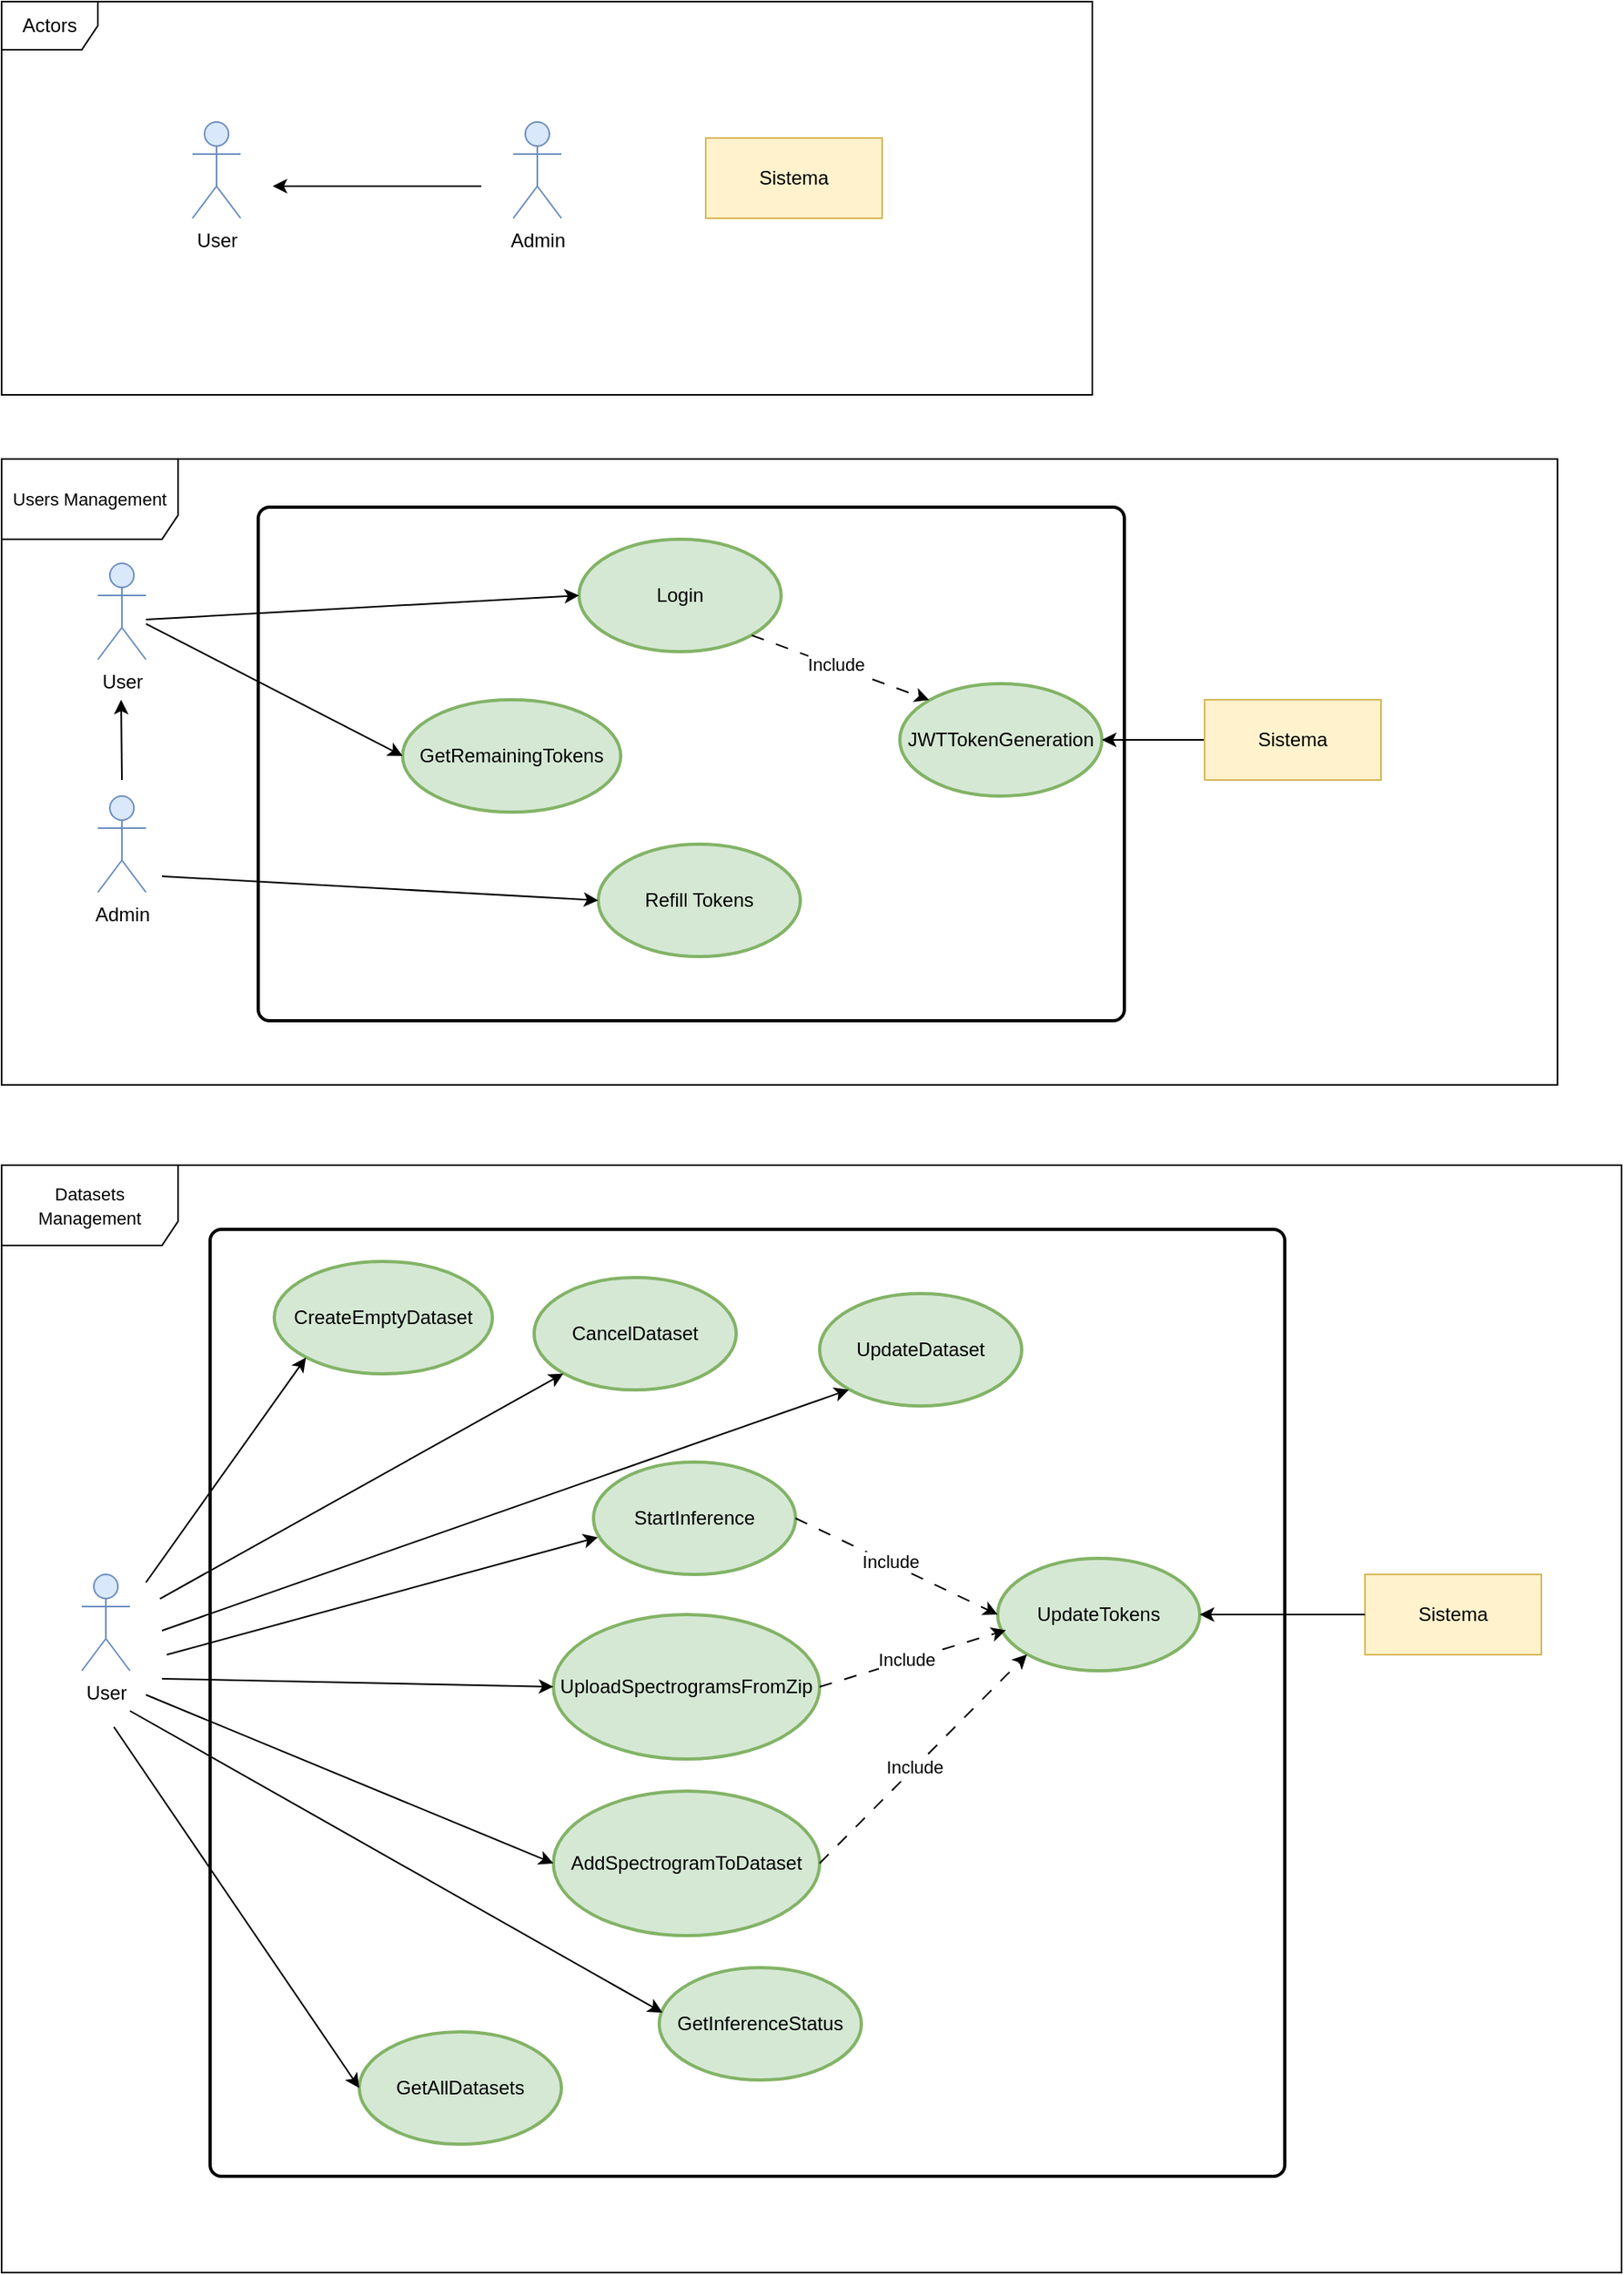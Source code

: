<mxfile version="24.7.0" type="google">
  <diagram name="Pagina-1" id="-6r_j8z59QrGFmpx3U5O">
    <mxGraphModel grid="1" page="1" gridSize="10" guides="1" tooltips="1" connect="1" arrows="1" fold="1" pageScale="1" pageWidth="827" pageHeight="1169" math="0" shadow="0">
      <root>
        <mxCell id="0" />
        <mxCell id="1" parent="0" />
        <mxCell id="BoUPsW9iaZvLzsnQoqL9-16" value="" style="rounded=1;whiteSpace=wrap;html=1;absoluteArcSize=1;arcSize=14;strokeWidth=2;fillColor=none;" vertex="1" parent="1">
          <mxGeometry x="240" y="390" width="540" height="320" as="geometry" />
        </mxCell>
        <mxCell id="BoUPsW9iaZvLzsnQoqL9-1" value="User" style="shape=umlActor;verticalLabelPosition=bottom;verticalAlign=top;html=1;outlineConnect=0;fillColor=#dae8fc;strokeColor=#6c8ebf;" vertex="1" parent="1">
          <mxGeometry x="199" y="150" width="30" height="60" as="geometry" />
        </mxCell>
        <mxCell id="BoUPsW9iaZvLzsnQoqL9-2" value="Admin" style="shape=umlActor;verticalLabelPosition=bottom;verticalAlign=top;html=1;outlineConnect=0;fillColor=#dae8fc;strokeColor=#6c8ebf;" vertex="1" parent="1">
          <mxGeometry x="399" y="150" width="30" height="60" as="geometry" />
        </mxCell>
        <mxCell id="BoUPsW9iaZvLzsnQoqL9-3" value="Sistema" style="html=1;whiteSpace=wrap;fillColor=#fff2cc;strokeColor=#d6b656;" vertex="1" parent="1">
          <mxGeometry x="519" y="160" width="110" height="50" as="geometry" />
        </mxCell>
        <mxCell id="BoUPsW9iaZvLzsnQoqL9-4" value="" style="endArrow=classic;html=1;rounded=0;" edge="1" parent="1">
          <mxGeometry width="50" height="50" relative="1" as="geometry">
            <mxPoint x="379" y="190" as="sourcePoint" />
            <mxPoint x="249" y="190" as="targetPoint" />
          </mxGeometry>
        </mxCell>
        <mxCell id="BoUPsW9iaZvLzsnQoqL9-5" value="Actors" style="shape=umlFrame;whiteSpace=wrap;html=1;pointerEvents=0;" vertex="1" parent="1">
          <mxGeometry x="80" y="75" width="680" height="245" as="geometry" />
        </mxCell>
        <mxCell id="BoUPsW9iaZvLzsnQoqL9-6" value="User" style="shape=umlActor;verticalLabelPosition=bottom;verticalAlign=top;html=1;outlineConnect=0;fillColor=#dae8fc;strokeColor=#6c8ebf;" vertex="1" parent="1">
          <mxGeometry x="140" y="425" width="30" height="60" as="geometry" />
        </mxCell>
        <mxCell id="BoUPsW9iaZvLzsnQoqL9-7" value="Admin" style="shape=umlActor;verticalLabelPosition=bottom;verticalAlign=top;html=1;outlineConnect=0;fillColor=#dae8fc;strokeColor=#6c8ebf;" vertex="1" parent="1">
          <mxGeometry x="140" y="570" width="30" height="60" as="geometry" />
        </mxCell>
        <mxCell id="BoUPsW9iaZvLzsnQoqL9-9" value="" style="endArrow=classic;html=1;rounded=0;" edge="1" parent="1">
          <mxGeometry width="50" height="50" relative="1" as="geometry">
            <mxPoint x="155" y="560" as="sourcePoint" />
            <mxPoint x="154.5" y="510" as="targetPoint" />
          </mxGeometry>
        </mxCell>
        <mxCell id="BoUPsW9iaZvLzsnQoqL9-10" value="&lt;font style=&quot;font-size: 11px;&quot;&gt;Users Management&lt;/font&gt;" style="shape=umlFrame;whiteSpace=wrap;html=1;pointerEvents=0;width=110;height=50;" vertex="1" parent="1">
          <mxGeometry x="80" y="360" width="970" height="390" as="geometry" />
        </mxCell>
        <mxCell id="BoUPsW9iaZvLzsnQoqL9-13" value="Login" style="strokeWidth=2;html=1;shape=mxgraph.flowchart.start_1;whiteSpace=wrap;fillColor=#d5e8d4;strokeColor=#82b366;" vertex="1" parent="1">
          <mxGeometry x="440" y="410" width="126" height="70" as="geometry" />
        </mxCell>
        <mxCell id="BoUPsW9iaZvLzsnQoqL9-14" value="GetRemainingTokens" style="strokeWidth=2;html=1;shape=mxgraph.flowchart.start_1;whiteSpace=wrap;fillColor=#d5e8d4;strokeColor=#82b366;" vertex="1" parent="1">
          <mxGeometry x="330" y="510" width="136" height="70" as="geometry" />
        </mxCell>
        <mxCell id="BoUPsW9iaZvLzsnQoqL9-15" value="Refill Tokens" style="strokeWidth=2;html=1;shape=mxgraph.flowchart.start_1;whiteSpace=wrap;fillColor=#d5e8d4;strokeColor=#82b366;" vertex="1" parent="1">
          <mxGeometry x="452" y="600" width="126" height="70" as="geometry" />
        </mxCell>
        <mxCell id="BoUPsW9iaZvLzsnQoqL9-17" value="" style="endArrow=classic;html=1;rounded=0;entryX=0;entryY=0.5;entryDx=0;entryDy=0;entryPerimeter=0;" edge="1" parent="1" target="BoUPsW9iaZvLzsnQoqL9-13">
          <mxGeometry width="50" height="50" relative="1" as="geometry">
            <mxPoint x="170" y="460" as="sourcePoint" />
            <mxPoint x="220" y="410" as="targetPoint" />
          </mxGeometry>
        </mxCell>
        <mxCell id="BoUPsW9iaZvLzsnQoqL9-18" value="" style="endArrow=classic;html=1;rounded=0;entryX=0;entryY=0.5;entryDx=0;entryDy=0;entryPerimeter=0;" edge="1" parent="1" source="BoUPsW9iaZvLzsnQoqL9-6" target="BoUPsW9iaZvLzsnQoqL9-14">
          <mxGeometry width="50" height="50" relative="1" as="geometry">
            <mxPoint x="190" y="485" as="sourcePoint" />
            <mxPoint x="240" y="435" as="targetPoint" />
          </mxGeometry>
        </mxCell>
        <mxCell id="BoUPsW9iaZvLzsnQoqL9-19" value="" style="endArrow=classic;html=1;rounded=0;entryX=0;entryY=0.5;entryDx=0;entryDy=0;entryPerimeter=0;" edge="1" parent="1" target="BoUPsW9iaZvLzsnQoqL9-15">
          <mxGeometry width="50" height="50" relative="1" as="geometry">
            <mxPoint x="180" y="620" as="sourcePoint" />
            <mxPoint x="230" y="570" as="targetPoint" />
          </mxGeometry>
        </mxCell>
        <mxCell id="BoUPsW9iaZvLzsnQoqL9-22" value="" style="rounded=1;whiteSpace=wrap;html=1;absoluteArcSize=1;arcSize=14;strokeWidth=2;fillColor=none;" vertex="1" parent="1">
          <mxGeometry x="210" y="840" width="670" height="590" as="geometry" />
        </mxCell>
        <mxCell id="BoUPsW9iaZvLzsnQoqL9-23" value="User" style="shape=umlActor;verticalLabelPosition=bottom;verticalAlign=top;html=1;outlineConnect=0;fillColor=#dae8fc;strokeColor=#6c8ebf;" vertex="1" parent="1">
          <mxGeometry x="130" y="1055" width="30" height="60" as="geometry" />
        </mxCell>
        <mxCell id="BoUPsW9iaZvLzsnQoqL9-26" value="&lt;font style=&quot;font-size: 11px;&quot;&gt;Datasets Management&lt;/font&gt;" style="shape=umlFrame;whiteSpace=wrap;html=1;pointerEvents=0;width=110;height=50;" vertex="1" parent="1">
          <mxGeometry x="80" y="800" width="1010" height="690" as="geometry" />
        </mxCell>
        <mxCell id="BoUPsW9iaZvLzsnQoqL9-27" value="CancelDataset" style="strokeWidth=2;html=1;shape=mxgraph.flowchart.start_1;whiteSpace=wrap;fillColor=#d5e8d4;strokeColor=#82b366;" vertex="1" parent="1">
          <mxGeometry x="412" y="870" width="126" height="70" as="geometry" />
        </mxCell>
        <mxCell id="BoUPsW9iaZvLzsnQoqL9-28" value="CreateEmptyDataset" style="strokeWidth=2;html=1;shape=mxgraph.flowchart.start_1;whiteSpace=wrap;fillColor=#d5e8d4;strokeColor=#82b366;" vertex="1" parent="1">
          <mxGeometry x="250" y="860" width="136" height="70" as="geometry" />
        </mxCell>
        <mxCell id="BoUPsW9iaZvLzsnQoqL9-29" value="UpdateDataset" style="strokeWidth=2;html=1;shape=mxgraph.flowchart.start_1;whiteSpace=wrap;fillColor=#d5e8d4;strokeColor=#82b366;" vertex="1" parent="1">
          <mxGeometry x="590" y="880" width="126" height="70" as="geometry" />
        </mxCell>
        <mxCell id="BoUPsW9iaZvLzsnQoqL9-33" value="Sistema" style="html=1;whiteSpace=wrap;fillColor=#fff2cc;strokeColor=#d6b656;" vertex="1" parent="1">
          <mxGeometry x="930" y="1055" width="110" height="50" as="geometry" />
        </mxCell>
        <mxCell id="BoUPsW9iaZvLzsnQoqL9-34" value="StartInference" style="strokeWidth=2;html=1;shape=mxgraph.flowchart.start_1;whiteSpace=wrap;fillColor=#d5e8d4;strokeColor=#82b366;" vertex="1" parent="1">
          <mxGeometry x="449" y="985" width="126" height="70" as="geometry" />
        </mxCell>
        <mxCell id="BoUPsW9iaZvLzsnQoqL9-35" value="GetAllDatasets" style="strokeWidth=2;html=1;shape=mxgraph.flowchart.start_1;whiteSpace=wrap;fillColor=#d5e8d4;strokeColor=#82b366;" vertex="1" parent="1">
          <mxGeometry x="303" y="1340" width="126" height="70" as="geometry" />
        </mxCell>
        <mxCell id="BoUPsW9iaZvLzsnQoqL9-36" value="GetInferenceStatus" style="strokeWidth=2;html=1;shape=mxgraph.flowchart.start_1;whiteSpace=wrap;fillColor=#d5e8d4;strokeColor=#82b366;" vertex="1" parent="1">
          <mxGeometry x="490" y="1300" width="126" height="70" as="geometry" />
        </mxCell>
        <mxCell id="BoUPsW9iaZvLzsnQoqL9-37" value="AddSpectrogramToDataset" style="strokeWidth=2;html=1;shape=mxgraph.flowchart.start_1;whiteSpace=wrap;fillColor=#d5e8d4;strokeColor=#82b366;" vertex="1" parent="1">
          <mxGeometry x="424" y="1190" width="166" height="90" as="geometry" />
        </mxCell>
        <mxCell id="BoUPsW9iaZvLzsnQoqL9-38" value="UploadSpectrogramsFromZip" style="strokeWidth=2;html=1;shape=mxgraph.flowchart.start_1;whiteSpace=wrap;fillColor=#d5e8d4;strokeColor=#82b366;" vertex="1" parent="1">
          <mxGeometry x="424" y="1080" width="166" height="90" as="geometry" />
        </mxCell>
        <mxCell id="BoUPsW9iaZvLzsnQoqL9-40" value="UpdateTokens" style="strokeWidth=2;html=1;shape=mxgraph.flowchart.start_1;whiteSpace=wrap;fillColor=#d5e8d4;strokeColor=#82b366;" vertex="1" parent="1">
          <mxGeometry x="701" y="1045" width="126" height="70" as="geometry" />
        </mxCell>
        <mxCell id="BoUPsW9iaZvLzsnQoqL9-43" value="" style="endArrow=classic;html=1;rounded=0;entryX=0.145;entryY=0.855;entryDx=0;entryDy=0;entryPerimeter=0;" edge="1" parent="1" target="BoUPsW9iaZvLzsnQoqL9-28">
          <mxGeometry width="50" height="50" relative="1" as="geometry">
            <mxPoint x="170" y="1060" as="sourcePoint" />
            <mxPoint x="220" y="1010" as="targetPoint" />
          </mxGeometry>
        </mxCell>
        <mxCell id="BoUPsW9iaZvLzsnQoqL9-44" value="" style="endArrow=classic;html=1;rounded=0;entryX=0.145;entryY=0.855;entryDx=0;entryDy=0;entryPerimeter=0;" edge="1" parent="1" target="BoUPsW9iaZvLzsnQoqL9-27">
          <mxGeometry width="50" height="50" relative="1" as="geometry">
            <mxPoint x="178.73" y="1070.15" as="sourcePoint" />
            <mxPoint x="429" y="920.0" as="targetPoint" />
          </mxGeometry>
        </mxCell>
        <mxCell id="BoUPsW9iaZvLzsnQoqL9-45" value="" style="endArrow=classic;html=1;rounded=0;entryX=0.145;entryY=0.855;entryDx=0;entryDy=0;entryPerimeter=0;" edge="1" parent="1" target="BoUPsW9iaZvLzsnQoqL9-29">
          <mxGeometry width="50" height="50" relative="1" as="geometry">
            <mxPoint x="180" y="1090" as="sourcePoint" />
            <mxPoint x="230" y="1050" as="targetPoint" />
          </mxGeometry>
        </mxCell>
        <mxCell id="BoUPsW9iaZvLzsnQoqL9-46" value="" style="endArrow=classic;html=1;rounded=0;entryX=0.022;entryY=0.669;entryDx=0;entryDy=0;entryPerimeter=0;" edge="1" parent="1" target="BoUPsW9iaZvLzsnQoqL9-34">
          <mxGeometry width="50" height="50" relative="1" as="geometry">
            <mxPoint x="183" y="1105" as="sourcePoint" />
            <mxPoint x="452" y="1010" as="targetPoint" />
          </mxGeometry>
        </mxCell>
        <mxCell id="BoUPsW9iaZvLzsnQoqL9-47" value="" style="endArrow=classic;html=1;rounded=0;entryX=0;entryY=0.5;entryDx=0;entryDy=0;entryPerimeter=0;" edge="1" parent="1" target="BoUPsW9iaZvLzsnQoqL9-35">
          <mxGeometry width="50" height="50" relative="1" as="geometry">
            <mxPoint x="150" y="1150" as="sourcePoint" />
            <mxPoint x="220" y="1080" as="targetPoint" />
          </mxGeometry>
        </mxCell>
        <mxCell id="BoUPsW9iaZvLzsnQoqL9-48" value="" style="endArrow=classic;html=1;rounded=0;entryX=0.016;entryY=0.4;entryDx=0;entryDy=0;entryPerimeter=0;" edge="1" parent="1" target="BoUPsW9iaZvLzsnQoqL9-36">
          <mxGeometry width="50" height="50" relative="1" as="geometry">
            <mxPoint x="160" y="1140" as="sourcePoint" />
            <mxPoint x="210" y="1090" as="targetPoint" />
          </mxGeometry>
        </mxCell>
        <mxCell id="BoUPsW9iaZvLzsnQoqL9-49" value="" style="endArrow=classic;html=1;rounded=0;entryX=0;entryY=0.5;entryDx=0;entryDy=0;entryPerimeter=0;" edge="1" parent="1" target="BoUPsW9iaZvLzsnQoqL9-37">
          <mxGeometry width="50" height="50" relative="1" as="geometry">
            <mxPoint x="170" y="1130" as="sourcePoint" />
            <mxPoint x="190" y="1100" as="targetPoint" />
          </mxGeometry>
        </mxCell>
        <mxCell id="BoUPsW9iaZvLzsnQoqL9-50" value="" style="endArrow=classic;html=1;rounded=0;entryX=0;entryY=0.5;entryDx=0;entryDy=0;entryPerimeter=0;" edge="1" parent="1" target="BoUPsW9iaZvLzsnQoqL9-38">
          <mxGeometry width="50" height="50" relative="1" as="geometry">
            <mxPoint x="180" y="1120" as="sourcePoint" />
            <mxPoint x="200" y="1100" as="targetPoint" />
          </mxGeometry>
        </mxCell>
        <mxCell id="BoUPsW9iaZvLzsnQoqL9-52" value="" style="endArrow=classic;html=1;rounded=0;entryX=1;entryY=0.5;entryDx=0;entryDy=0;entryPerimeter=0;exitX=0;exitY=0.5;exitDx=0;exitDy=0;" edge="1" parent="1" source="BoUPsW9iaZvLzsnQoqL9-33" target="BoUPsW9iaZvLzsnQoqL9-40">
          <mxGeometry width="50" height="50" relative="1" as="geometry">
            <mxPoint x="650" y="1160" as="sourcePoint" />
            <mxPoint x="700" y="1110" as="targetPoint" />
          </mxGeometry>
        </mxCell>
        <mxCell id="BoUPsW9iaZvLzsnQoqL9-55" value="" style="endArrow=classic;html=1;rounded=0;exitX=1;exitY=0.5;exitDx=0;exitDy=0;exitPerimeter=0;entryX=0;entryY=0.5;entryDx=0;entryDy=0;entryPerimeter=0;dashed=1;dashPattern=8 8;" edge="1" parent="1" source="BoUPsW9iaZvLzsnQoqL9-34" target="BoUPsW9iaZvLzsnQoqL9-40">
          <mxGeometry width="50" height="50" relative="1" as="geometry">
            <mxPoint x="650" y="1060" as="sourcePoint" />
            <mxPoint x="700" y="1010" as="targetPoint" />
          </mxGeometry>
        </mxCell>
        <mxCell id="BoUPsW9iaZvLzsnQoqL9-56" value="Include" style="edgeLabel;html=1;align=center;verticalAlign=middle;resizable=0;points=[];" connectable="0" vertex="1" parent="BoUPsW9iaZvLzsnQoqL9-55">
          <mxGeometry x="-0.076" y="1" relative="1" as="geometry">
            <mxPoint as="offset" />
          </mxGeometry>
        </mxCell>
        <mxCell id="BoUPsW9iaZvLzsnQoqL9-57" value="" style="endArrow=classic;html=1;rounded=0;exitX=1;exitY=0.5;exitDx=0;exitDy=0;exitPerimeter=0;entryX=0.041;entryY=0.639;entryDx=0;entryDy=0;entryPerimeter=0;dashed=1;dashPattern=8 8;" edge="1" parent="1" source="BoUPsW9iaZvLzsnQoqL9-38" target="BoUPsW9iaZvLzsnQoqL9-40">
          <mxGeometry width="50" height="50" relative="1" as="geometry">
            <mxPoint x="610" y="1160" as="sourcePoint" />
            <mxPoint x="756" y="1195" as="targetPoint" />
          </mxGeometry>
        </mxCell>
        <mxCell id="BoUPsW9iaZvLzsnQoqL9-58" value="Include" style="edgeLabel;html=1;align=center;verticalAlign=middle;resizable=0;points=[];" connectable="0" vertex="1" parent="BoUPsW9iaZvLzsnQoqL9-57">
          <mxGeometry x="-0.076" y="1" relative="1" as="geometry">
            <mxPoint as="offset" />
          </mxGeometry>
        </mxCell>
        <mxCell id="BoUPsW9iaZvLzsnQoqL9-59" value="" style="endArrow=classic;html=1;rounded=0;exitX=1;exitY=0.5;exitDx=0;exitDy=0;exitPerimeter=0;entryX=0.145;entryY=0.855;entryDx=0;entryDy=0;entryPerimeter=0;dashed=1;dashPattern=8 8;" edge="1" parent="1" source="BoUPsW9iaZvLzsnQoqL9-37" target="BoUPsW9iaZvLzsnQoqL9-40">
          <mxGeometry width="50" height="50" relative="1" as="geometry">
            <mxPoint x="595" y="1250" as="sourcePoint" />
            <mxPoint x="741" y="1285" as="targetPoint" />
          </mxGeometry>
        </mxCell>
        <mxCell id="BoUPsW9iaZvLzsnQoqL9-60" value="Include" style="edgeLabel;html=1;align=center;verticalAlign=middle;resizable=0;points=[];" connectable="0" vertex="1" parent="BoUPsW9iaZvLzsnQoqL9-59">
          <mxGeometry x="-0.076" y="1" relative="1" as="geometry">
            <mxPoint as="offset" />
          </mxGeometry>
        </mxCell>
        <mxCell id="BoUPsW9iaZvLzsnQoqL9-62" value="JWTTokenGeneration" style="strokeWidth=2;html=1;shape=mxgraph.flowchart.start_1;whiteSpace=wrap;fillColor=#d5e8d4;strokeColor=#82b366;" vertex="1" parent="1">
          <mxGeometry x="640" y="500" width="126" height="70" as="geometry" />
        </mxCell>
        <mxCell id="BoUPsW9iaZvLzsnQoqL9-64" value="" style="rounded=0;orthogonalLoop=1;jettySize=auto;html=1;entryX=1;entryY=0.5;entryDx=0;entryDy=0;entryPerimeter=0;" edge="1" parent="1" source="BoUPsW9iaZvLzsnQoqL9-63" target="BoUPsW9iaZvLzsnQoqL9-62">
          <mxGeometry relative="1" as="geometry">
            <mxPoint x="730" y="540" as="targetPoint" />
          </mxGeometry>
        </mxCell>
        <mxCell id="BoUPsW9iaZvLzsnQoqL9-63" value="Sistema" style="html=1;whiteSpace=wrap;fillColor=#fff2cc;strokeColor=#d6b656;" vertex="1" parent="1">
          <mxGeometry x="830" y="510" width="110" height="50" as="geometry" />
        </mxCell>
        <mxCell id="BoUPsW9iaZvLzsnQoqL9-66" value="" style="endArrow=classic;html=1;rounded=0;exitX=0.855;exitY=0.855;exitDx=0;exitDy=0;exitPerimeter=0;entryX=0.145;entryY=0.145;entryDx=0;entryDy=0;entryPerimeter=0;dashed=1;dashPattern=8 8;" edge="1" parent="1" source="BoUPsW9iaZvLzsnQoqL9-13" target="BoUPsW9iaZvLzsnQoqL9-62">
          <mxGeometry width="50" height="50" relative="1" as="geometry">
            <mxPoint x="570" y="460" as="sourcePoint" />
            <mxPoint x="696" y="520" as="targetPoint" />
          </mxGeometry>
        </mxCell>
        <mxCell id="BoUPsW9iaZvLzsnQoqL9-67" value="Include" style="edgeLabel;html=1;align=center;verticalAlign=middle;resizable=0;points=[];" connectable="0" vertex="1" parent="BoUPsW9iaZvLzsnQoqL9-66">
          <mxGeometry x="-0.076" y="1" relative="1" as="geometry">
            <mxPoint as="offset" />
          </mxGeometry>
        </mxCell>
      </root>
    </mxGraphModel>
  </diagram>
</mxfile>
